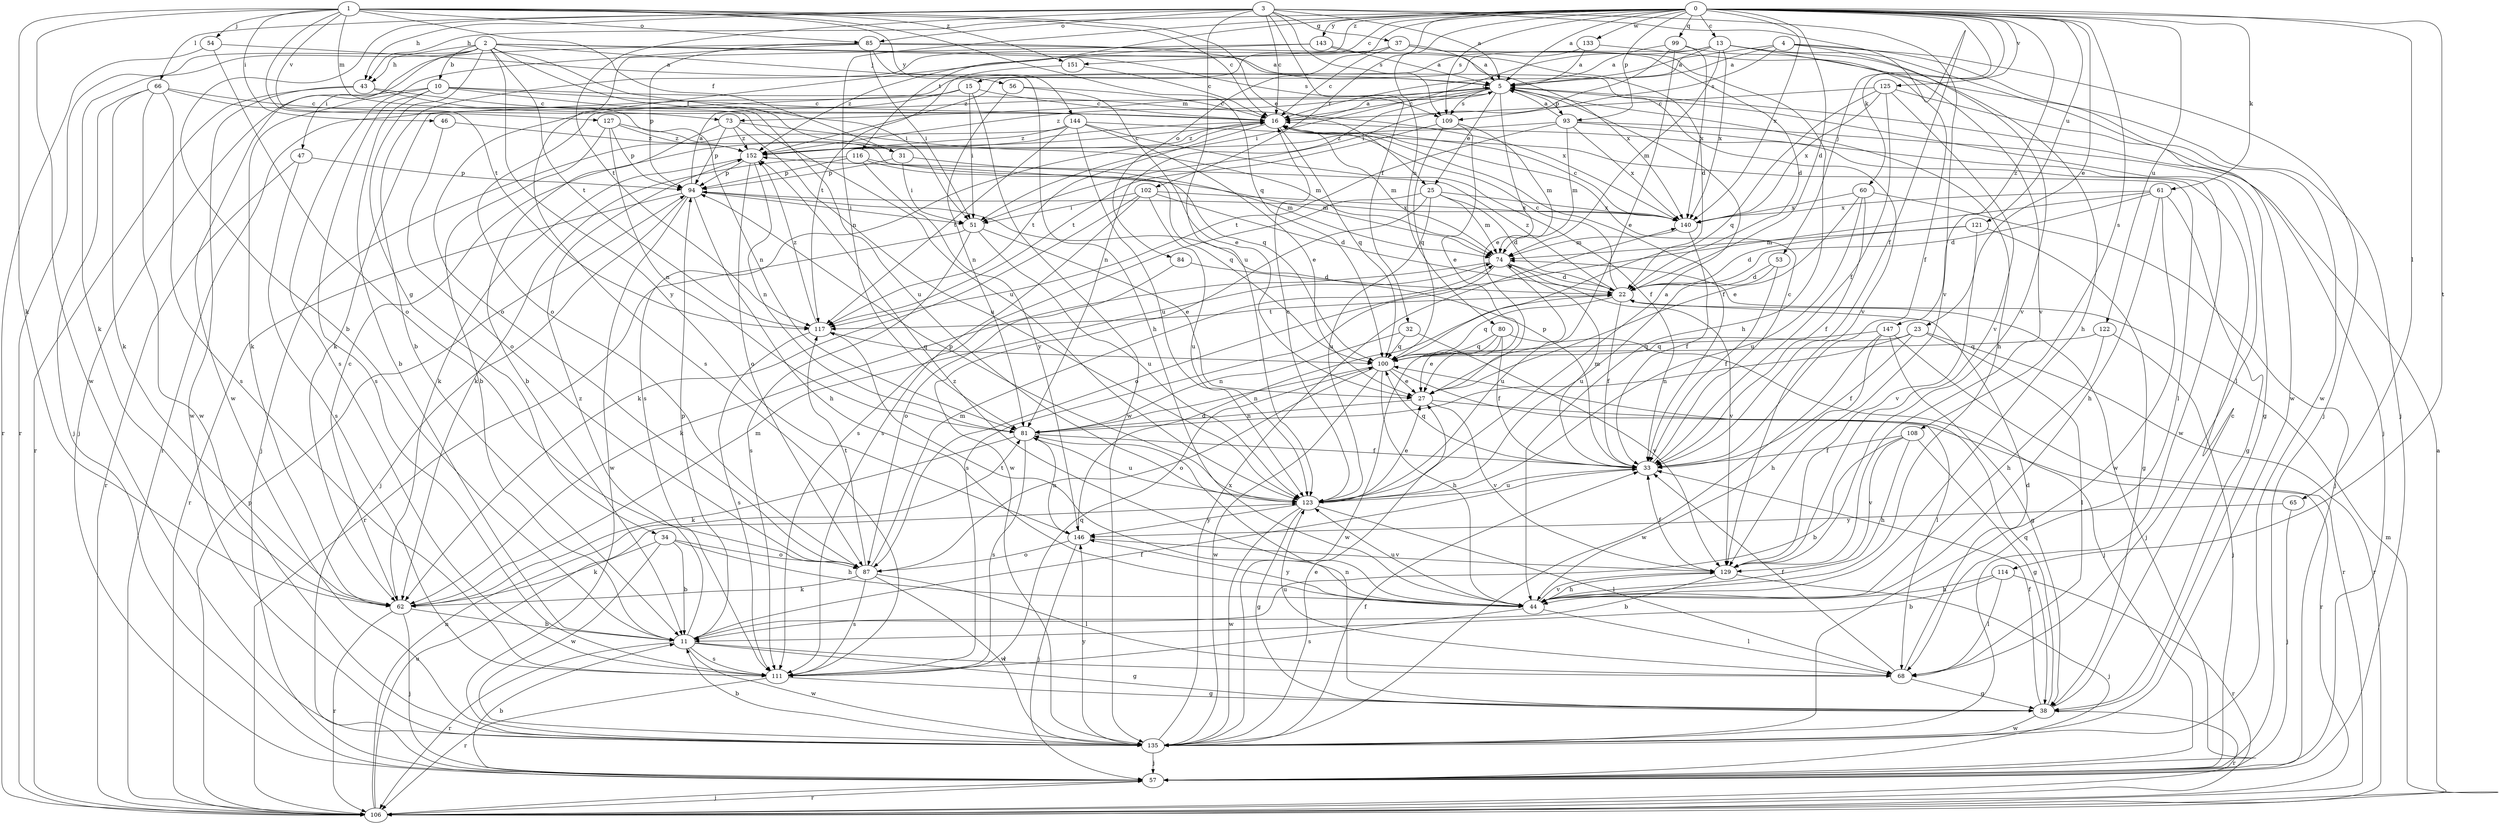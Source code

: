strict digraph  {
0;
1;
2;
3;
4;
5;
10;
11;
13;
15;
16;
22;
23;
25;
27;
31;
32;
33;
34;
37;
38;
43;
44;
46;
47;
51;
53;
54;
56;
57;
60;
61;
62;
65;
66;
68;
73;
74;
80;
81;
84;
85;
87;
93;
94;
99;
100;
102;
106;
108;
109;
111;
114;
116;
117;
121;
122;
123;
125;
127;
129;
133;
135;
140;
143;
144;
146;
147;
151;
152;
0 -> 5  [label=a];
0 -> 13  [label=c];
0 -> 15  [label=c];
0 -> 22  [label=d];
0 -> 23  [label=e];
0 -> 43  [label=h];
0 -> 53  [label=j];
0 -> 60  [label=k];
0 -> 61  [label=k];
0 -> 65  [label=l];
0 -> 80  [label=n];
0 -> 81  [label=n];
0 -> 84  [label=o];
0 -> 93  [label=p];
0 -> 99  [label=q];
0 -> 102  [label=r];
0 -> 108  [label=s];
0 -> 109  [label=s];
0 -> 114  [label=t];
0 -> 116  [label=t];
0 -> 121  [label=u];
0 -> 122  [label=u];
0 -> 125  [label=v];
0 -> 133  [label=w];
0 -> 140  [label=x];
0 -> 143  [label=y];
0 -> 147  [label=z];
0 -> 151  [label=z];
1 -> 16  [label=c];
1 -> 25  [label=e];
1 -> 31  [label=f];
1 -> 46  [label=i];
1 -> 54  [label=j];
1 -> 62  [label=k];
1 -> 73  [label=m];
1 -> 85  [label=o];
1 -> 100  [label=q];
1 -> 117  [label=t];
1 -> 127  [label=v];
1 -> 135  [label=w];
1 -> 144  [label=y];
1 -> 151  [label=z];
2 -> 10  [label=b];
2 -> 31  [label=f];
2 -> 34  [label=g];
2 -> 43  [label=h];
2 -> 47  [label=i];
2 -> 51  [label=i];
2 -> 56  [label=j];
2 -> 62  [label=k];
2 -> 106  [label=r];
2 -> 109  [label=s];
2 -> 117  [label=t];
2 -> 129  [label=v];
2 -> 146  [label=y];
3 -> 5  [label=a];
3 -> 11  [label=b];
3 -> 16  [label=c];
3 -> 32  [label=f];
3 -> 33  [label=f];
3 -> 37  [label=g];
3 -> 43  [label=h];
3 -> 66  [label=l];
3 -> 85  [label=o];
3 -> 109  [label=s];
3 -> 117  [label=t];
3 -> 123  [label=u];
3 -> 129  [label=v];
4 -> 5  [label=a];
4 -> 16  [label=c];
4 -> 57  [label=j];
4 -> 109  [label=s];
4 -> 129  [label=v];
4 -> 135  [label=w];
5 -> 16  [label=c];
5 -> 25  [label=e];
5 -> 27  [label=e];
5 -> 44  [label=h];
5 -> 68  [label=l];
5 -> 73  [label=m];
5 -> 81  [label=n];
5 -> 93  [label=p];
5 -> 109  [label=s];
5 -> 152  [label=z];
10 -> 11  [label=b];
10 -> 16  [label=c];
10 -> 57  [label=j];
10 -> 62  [label=k];
10 -> 111  [label=s];
10 -> 123  [label=u];
10 -> 140  [label=x];
11 -> 33  [label=f];
11 -> 38  [label=g];
11 -> 68  [label=l];
11 -> 94  [label=p];
11 -> 106  [label=r];
11 -> 111  [label=s];
11 -> 135  [label=w];
11 -> 152  [label=z];
13 -> 5  [label=a];
13 -> 44  [label=h];
13 -> 51  [label=i];
13 -> 74  [label=m];
13 -> 87  [label=o];
13 -> 129  [label=v];
13 -> 135  [label=w];
13 -> 140  [label=x];
15 -> 16  [label=c];
15 -> 51  [label=i];
15 -> 62  [label=k];
15 -> 106  [label=r];
15 -> 135  [label=w];
16 -> 5  [label=a];
16 -> 33  [label=f];
16 -> 74  [label=m];
16 -> 100  [label=q];
16 -> 111  [label=s];
16 -> 117  [label=t];
16 -> 152  [label=z];
22 -> 16  [label=c];
22 -> 33  [label=f];
22 -> 57  [label=j];
22 -> 100  [label=q];
22 -> 117  [label=t];
22 -> 152  [label=z];
23 -> 33  [label=f];
23 -> 68  [label=l];
23 -> 81  [label=n];
23 -> 100  [label=q];
23 -> 106  [label=r];
25 -> 22  [label=d];
25 -> 74  [label=m];
25 -> 111  [label=s];
25 -> 123  [label=u];
25 -> 135  [label=w];
25 -> 140  [label=x];
27 -> 81  [label=n];
27 -> 106  [label=r];
27 -> 129  [label=v];
31 -> 51  [label=i];
31 -> 74  [label=m];
31 -> 94  [label=p];
32 -> 81  [label=n];
32 -> 100  [label=q];
32 -> 129  [label=v];
33 -> 16  [label=c];
33 -> 74  [label=m];
33 -> 94  [label=p];
33 -> 100  [label=q];
33 -> 123  [label=u];
34 -> 11  [label=b];
34 -> 44  [label=h];
34 -> 62  [label=k];
34 -> 87  [label=o];
34 -> 135  [label=w];
37 -> 5  [label=a];
37 -> 11  [label=b];
37 -> 16  [label=c];
37 -> 22  [label=d];
37 -> 44  [label=h];
37 -> 87  [label=o];
38 -> 16  [label=c];
38 -> 33  [label=f];
38 -> 81  [label=n];
38 -> 100  [label=q];
38 -> 106  [label=r];
38 -> 135  [label=w];
43 -> 16  [label=c];
43 -> 81  [label=n];
43 -> 106  [label=r];
43 -> 135  [label=w];
44 -> 68  [label=l];
44 -> 111  [label=s];
44 -> 117  [label=t];
44 -> 123  [label=u];
44 -> 129  [label=v];
44 -> 146  [label=y];
44 -> 152  [label=z];
46 -> 87  [label=o];
46 -> 152  [label=z];
47 -> 94  [label=p];
47 -> 106  [label=r];
47 -> 111  [label=s];
51 -> 27  [label=e];
51 -> 106  [label=r];
51 -> 111  [label=s];
51 -> 123  [label=u];
53 -> 22  [label=d];
53 -> 33  [label=f];
53 -> 123  [label=u];
54 -> 5  [label=a];
54 -> 87  [label=o];
54 -> 106  [label=r];
56 -> 16  [label=c];
56 -> 27  [label=e];
56 -> 81  [label=n];
57 -> 11  [label=b];
57 -> 106  [label=r];
60 -> 27  [label=e];
60 -> 33  [label=f];
60 -> 57  [label=j];
60 -> 123  [label=u];
60 -> 140  [label=x];
61 -> 22  [label=d];
61 -> 38  [label=g];
61 -> 44  [label=h];
61 -> 87  [label=o];
61 -> 135  [label=w];
61 -> 140  [label=x];
62 -> 11  [label=b];
62 -> 16  [label=c];
62 -> 57  [label=j];
62 -> 74  [label=m];
62 -> 106  [label=r];
65 -> 57  [label=j];
65 -> 146  [label=y];
66 -> 16  [label=c];
66 -> 57  [label=j];
66 -> 62  [label=k];
66 -> 111  [label=s];
66 -> 123  [label=u];
66 -> 135  [label=w];
68 -> 22  [label=d];
68 -> 33  [label=f];
68 -> 38  [label=g];
68 -> 123  [label=u];
73 -> 11  [label=b];
73 -> 74  [label=m];
73 -> 94  [label=p];
73 -> 123  [label=u];
73 -> 152  [label=z];
74 -> 22  [label=d];
74 -> 62  [label=k];
74 -> 111  [label=s];
74 -> 123  [label=u];
74 -> 129  [label=v];
80 -> 27  [label=e];
80 -> 33  [label=f];
80 -> 57  [label=j];
80 -> 100  [label=q];
80 -> 135  [label=w];
81 -> 33  [label=f];
81 -> 62  [label=k];
81 -> 111  [label=s];
81 -> 123  [label=u];
84 -> 22  [label=d];
84 -> 87  [label=o];
85 -> 5  [label=a];
85 -> 22  [label=d];
85 -> 44  [label=h];
85 -> 51  [label=i];
85 -> 94  [label=p];
85 -> 111  [label=s];
85 -> 135  [label=w];
87 -> 62  [label=k];
87 -> 68  [label=l];
87 -> 74  [label=m];
87 -> 111  [label=s];
87 -> 117  [label=t];
87 -> 135  [label=w];
93 -> 5  [label=a];
93 -> 38  [label=g];
93 -> 74  [label=m];
93 -> 117  [label=t];
93 -> 135  [label=w];
93 -> 140  [label=x];
93 -> 152  [label=z];
94 -> 5  [label=a];
94 -> 44  [label=h];
94 -> 51  [label=i];
94 -> 57  [label=j];
94 -> 106  [label=r];
94 -> 135  [label=w];
94 -> 140  [label=x];
99 -> 5  [label=a];
99 -> 27  [label=e];
99 -> 51  [label=i];
99 -> 57  [label=j];
99 -> 140  [label=x];
100 -> 27  [label=e];
100 -> 44  [label=h];
100 -> 68  [label=l];
100 -> 81  [label=n];
100 -> 87  [label=o];
100 -> 135  [label=w];
102 -> 22  [label=d];
102 -> 51  [label=i];
102 -> 62  [label=k];
102 -> 111  [label=s];
102 -> 123  [label=u];
102 -> 140  [label=x];
106 -> 5  [label=a];
106 -> 57  [label=j];
106 -> 74  [label=m];
106 -> 81  [label=n];
106 -> 94  [label=p];
106 -> 123  [label=u];
108 -> 11  [label=b];
108 -> 33  [label=f];
108 -> 38  [label=g];
108 -> 44  [label=h];
108 -> 129  [label=v];
109 -> 27  [label=e];
109 -> 74  [label=m];
109 -> 100  [label=q];
109 -> 117  [label=t];
111 -> 38  [label=g];
111 -> 100  [label=q];
111 -> 106  [label=r];
114 -> 11  [label=b];
114 -> 44  [label=h];
114 -> 68  [label=l];
114 -> 106  [label=r];
116 -> 62  [label=k];
116 -> 74  [label=m];
116 -> 94  [label=p];
116 -> 100  [label=q];
116 -> 146  [label=y];
117 -> 100  [label=q];
117 -> 111  [label=s];
117 -> 152  [label=z];
121 -> 22  [label=d];
121 -> 38  [label=g];
121 -> 74  [label=m];
121 -> 129  [label=v];
122 -> 44  [label=h];
122 -> 57  [label=j];
122 -> 100  [label=q];
123 -> 5  [label=a];
123 -> 16  [label=c];
123 -> 27  [label=e];
123 -> 38  [label=g];
123 -> 68  [label=l];
123 -> 94  [label=p];
123 -> 135  [label=w];
123 -> 146  [label=y];
125 -> 16  [label=c];
125 -> 33  [label=f];
125 -> 57  [label=j];
125 -> 100  [label=q];
125 -> 129  [label=v];
125 -> 140  [label=x];
127 -> 11  [label=b];
127 -> 81  [label=n];
127 -> 94  [label=p];
127 -> 100  [label=q];
127 -> 152  [label=z];
129 -> 11  [label=b];
129 -> 33  [label=f];
129 -> 44  [label=h];
129 -> 57  [label=j];
133 -> 5  [label=a];
133 -> 33  [label=f];
133 -> 152  [label=z];
135 -> 11  [label=b];
135 -> 27  [label=e];
135 -> 33  [label=f];
135 -> 57  [label=j];
135 -> 140  [label=x];
135 -> 146  [label=y];
140 -> 16  [label=c];
140 -> 33  [label=f];
140 -> 74  [label=m];
143 -> 5  [label=a];
143 -> 111  [label=s];
143 -> 140  [label=x];
143 -> 152  [label=z];
144 -> 27  [label=e];
144 -> 33  [label=f];
144 -> 57  [label=j];
144 -> 68  [label=l];
144 -> 117  [label=t];
144 -> 123  [label=u];
144 -> 152  [label=z];
146 -> 22  [label=d];
146 -> 57  [label=j];
146 -> 81  [label=n];
146 -> 87  [label=o];
146 -> 129  [label=v];
147 -> 38  [label=g];
147 -> 44  [label=h];
147 -> 100  [label=q];
147 -> 106  [label=r];
147 -> 135  [label=w];
151 -> 16  [label=c];
151 -> 117  [label=t];
152 -> 16  [label=c];
152 -> 62  [label=k];
152 -> 81  [label=n];
152 -> 87  [label=o];
152 -> 94  [label=p];
}
